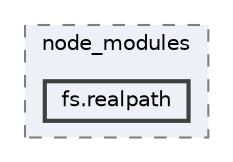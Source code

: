 digraph "pkiclassroomrescheduler/src/main/frontend/node_modules/fs.realpath"
{
 // LATEX_PDF_SIZE
  bgcolor="transparent";
  edge [fontname=Helvetica,fontsize=10,labelfontname=Helvetica,labelfontsize=10];
  node [fontname=Helvetica,fontsize=10,shape=box,height=0.2,width=0.4];
  compound=true
  subgraph clusterdir_72953eda66ccb3a2722c28e1c3e6c23b {
    graph [ bgcolor="#edf0f7", pencolor="grey50", label="node_modules", fontname=Helvetica,fontsize=10 style="filled,dashed", URL="dir_72953eda66ccb3a2722c28e1c3e6c23b.html",tooltip=""]
  dir_e4069e43cd2ff5af3b30814af6e8b244 [label="fs.realpath", fillcolor="#edf0f7", color="grey25", style="filled,bold", URL="dir_e4069e43cd2ff5af3b30814af6e8b244.html",tooltip=""];
  }
}
